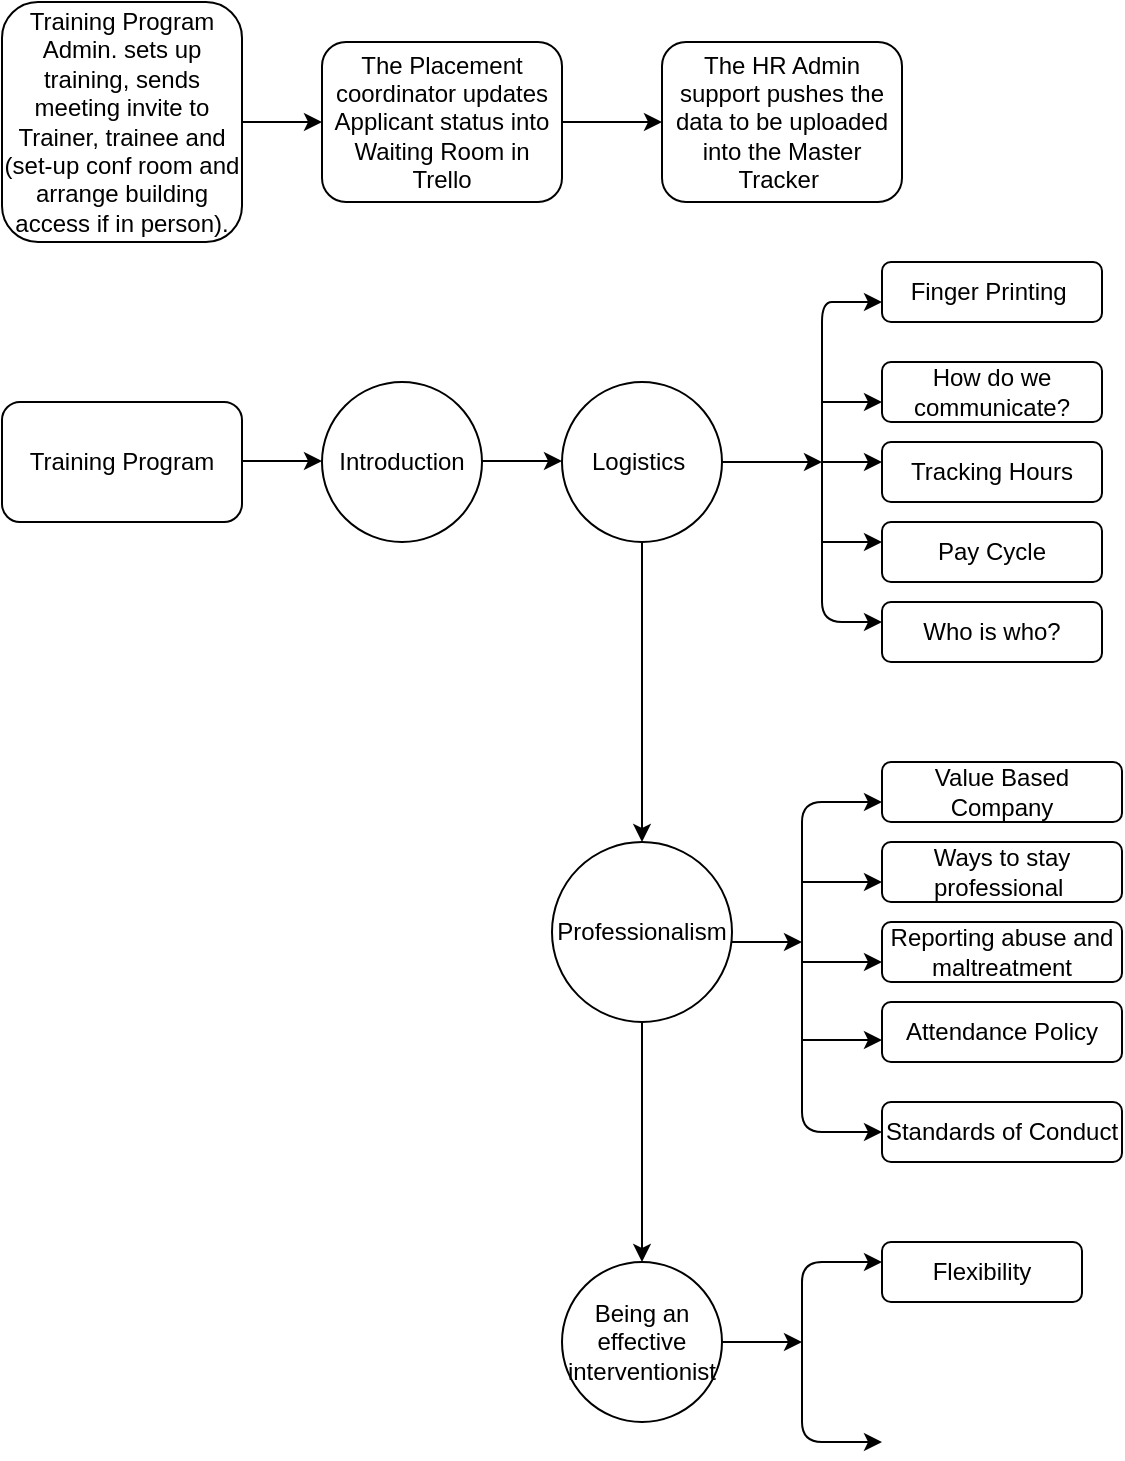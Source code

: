 <mxfile version="14.8.0" type="github">
  <diagram id="scpoPnvaWyOqKvB3ZE4O" name="Page-1">
    <mxGraphModel dx="1022" dy="468" grid="1" gridSize="10" guides="1" tooltips="1" connect="1" arrows="1" fold="1" page="1" pageScale="1" pageWidth="850" pageHeight="1100" math="0" shadow="0">
      <root>
        <mxCell id="0" />
        <mxCell id="1" parent="0" />
        <mxCell id="HFFMxbHn-NCCCKejfwAk-1" value="Training Program Admin. sets up training, sends meeting invite to Trainer, trainee and (set-up conf room and arrange building access if in person)." style="rounded=1;whiteSpace=wrap;html=1;" vertex="1" parent="1">
          <mxGeometry x="40" y="40" width="120" height="120" as="geometry" />
        </mxCell>
        <mxCell id="HFFMxbHn-NCCCKejfwAk-2" value="" style="endArrow=classic;html=1;" edge="1" parent="1">
          <mxGeometry width="50" height="50" relative="1" as="geometry">
            <mxPoint x="160" y="100" as="sourcePoint" />
            <mxPoint x="200" y="100" as="targetPoint" />
          </mxGeometry>
        </mxCell>
        <mxCell id="HFFMxbHn-NCCCKejfwAk-3" value="The Placement coordinator updates Applicant status into Waiting Room in Trello" style="rounded=1;whiteSpace=wrap;html=1;" vertex="1" parent="1">
          <mxGeometry x="200" y="60" width="120" height="80" as="geometry" />
        </mxCell>
        <mxCell id="HFFMxbHn-NCCCKejfwAk-4" value="" style="endArrow=classic;html=1;exitX=1;exitY=0.5;exitDx=0;exitDy=0;" edge="1" parent="1" source="HFFMxbHn-NCCCKejfwAk-3">
          <mxGeometry width="50" height="50" relative="1" as="geometry">
            <mxPoint x="400" y="170" as="sourcePoint" />
            <mxPoint x="370" y="100" as="targetPoint" />
          </mxGeometry>
        </mxCell>
        <mxCell id="HFFMxbHn-NCCCKejfwAk-5" value="The HR Admin support pushes the data to be uploaded into the Master Tracker&amp;nbsp;" style="rounded=1;whiteSpace=wrap;html=1;" vertex="1" parent="1">
          <mxGeometry x="370" y="60" width="120" height="80" as="geometry" />
        </mxCell>
        <mxCell id="HFFMxbHn-NCCCKejfwAk-6" value="Training Program" style="rounded=1;whiteSpace=wrap;html=1;" vertex="1" parent="1">
          <mxGeometry x="40" y="240" width="120" height="60" as="geometry" />
        </mxCell>
        <mxCell id="HFFMxbHn-NCCCKejfwAk-7" value="" style="endArrow=classic;html=1;" edge="1" parent="1">
          <mxGeometry width="50" height="50" relative="1" as="geometry">
            <mxPoint x="160" y="269.5" as="sourcePoint" />
            <mxPoint x="200" y="269.5" as="targetPoint" />
          </mxGeometry>
        </mxCell>
        <mxCell id="HFFMxbHn-NCCCKejfwAk-8" value="Introduction" style="ellipse;whiteSpace=wrap;html=1;aspect=fixed;" vertex="1" parent="1">
          <mxGeometry x="200" y="230" width="80" height="80" as="geometry" />
        </mxCell>
        <mxCell id="HFFMxbHn-NCCCKejfwAk-9" value="" style="endArrow=classic;html=1;" edge="1" parent="1">
          <mxGeometry width="50" height="50" relative="1" as="geometry">
            <mxPoint x="280" y="269.5" as="sourcePoint" />
            <mxPoint x="320" y="269.5" as="targetPoint" />
          </mxGeometry>
        </mxCell>
        <mxCell id="HFFMxbHn-NCCCKejfwAk-10" value="Logistics&amp;nbsp;" style="ellipse;whiteSpace=wrap;html=1;aspect=fixed;" vertex="1" parent="1">
          <mxGeometry x="320" y="230" width="80" height="80" as="geometry" />
        </mxCell>
        <mxCell id="HFFMxbHn-NCCCKejfwAk-11" value="" style="endArrow=classic;html=1;" edge="1" parent="1">
          <mxGeometry width="50" height="50" relative="1" as="geometry">
            <mxPoint x="400" y="270" as="sourcePoint" />
            <mxPoint x="450" y="270" as="targetPoint" />
          </mxGeometry>
        </mxCell>
        <mxCell id="HFFMxbHn-NCCCKejfwAk-12" value="" style="endArrow=classic;html=1;" edge="1" parent="1">
          <mxGeometry width="50" height="50" relative="1" as="geometry">
            <mxPoint x="450" y="280" as="sourcePoint" />
            <mxPoint x="480" y="190" as="targetPoint" />
            <Array as="points">
              <mxPoint x="450" y="190" />
              <mxPoint x="460" y="190" />
            </Array>
          </mxGeometry>
        </mxCell>
        <mxCell id="HFFMxbHn-NCCCKejfwAk-13" value="" style="endArrow=classic;html=1;" edge="1" parent="1">
          <mxGeometry width="50" height="50" relative="1" as="geometry">
            <mxPoint x="450" y="270" as="sourcePoint" />
            <mxPoint x="480" y="350" as="targetPoint" />
            <Array as="points">
              <mxPoint x="450" y="350" />
            </Array>
          </mxGeometry>
        </mxCell>
        <mxCell id="HFFMxbHn-NCCCKejfwAk-14" value="Finger Printing&amp;nbsp;" style="rounded=1;whiteSpace=wrap;html=1;" vertex="1" parent="1">
          <mxGeometry x="480" y="170" width="110" height="30" as="geometry" />
        </mxCell>
        <mxCell id="HFFMxbHn-NCCCKejfwAk-15" value="" style="endArrow=classic;html=1;" edge="1" parent="1">
          <mxGeometry width="50" height="50" relative="1" as="geometry">
            <mxPoint x="450" y="240" as="sourcePoint" />
            <mxPoint x="480" y="240" as="targetPoint" />
          </mxGeometry>
        </mxCell>
        <mxCell id="HFFMxbHn-NCCCKejfwAk-16" value="How do we communicate?" style="rounded=1;whiteSpace=wrap;html=1;" vertex="1" parent="1">
          <mxGeometry x="480" y="220" width="110" height="30" as="geometry" />
        </mxCell>
        <mxCell id="HFFMxbHn-NCCCKejfwAk-17" value="" style="endArrow=classic;html=1;" edge="1" parent="1">
          <mxGeometry width="50" height="50" relative="1" as="geometry">
            <mxPoint x="450" y="310" as="sourcePoint" />
            <mxPoint x="480" y="310" as="targetPoint" />
            <Array as="points">
              <mxPoint x="460" y="310" />
            </Array>
          </mxGeometry>
        </mxCell>
        <mxCell id="HFFMxbHn-NCCCKejfwAk-18" value="Tracking Hours" style="rounded=1;whiteSpace=wrap;html=1;" vertex="1" parent="1">
          <mxGeometry x="480" y="260" width="110" height="30" as="geometry" />
        </mxCell>
        <mxCell id="HFFMxbHn-NCCCKejfwAk-21" value="" style="endArrow=classic;html=1;" edge="1" parent="1">
          <mxGeometry width="50" height="50" relative="1" as="geometry">
            <mxPoint x="450" y="270" as="sourcePoint" />
            <mxPoint x="480" y="270" as="targetPoint" />
          </mxGeometry>
        </mxCell>
        <mxCell id="HFFMxbHn-NCCCKejfwAk-23" value="Pay Cycle" style="rounded=1;whiteSpace=wrap;html=1;" vertex="1" parent="1">
          <mxGeometry x="480" y="300" width="110" height="30" as="geometry" />
        </mxCell>
        <mxCell id="HFFMxbHn-NCCCKejfwAk-24" value="Who is who?" style="rounded=1;whiteSpace=wrap;html=1;" vertex="1" parent="1">
          <mxGeometry x="480" y="340" width="110" height="30" as="geometry" />
        </mxCell>
        <mxCell id="HFFMxbHn-NCCCKejfwAk-25" value="Professionalism" style="ellipse;whiteSpace=wrap;html=1;aspect=fixed;" vertex="1" parent="1">
          <mxGeometry x="315" y="460" width="90" height="90" as="geometry" />
        </mxCell>
        <mxCell id="HFFMxbHn-NCCCKejfwAk-27" value="" style="endArrow=classic;html=1;exitX=0.5;exitY=1;exitDx=0;exitDy=0;entryX=0.5;entryY=0;entryDx=0;entryDy=0;" edge="1" parent="1" source="HFFMxbHn-NCCCKejfwAk-10" target="HFFMxbHn-NCCCKejfwAk-25">
          <mxGeometry width="50" height="50" relative="1" as="geometry">
            <mxPoint x="400" y="430" as="sourcePoint" />
            <mxPoint x="360" y="400" as="targetPoint" />
          </mxGeometry>
        </mxCell>
        <mxCell id="HFFMxbHn-NCCCKejfwAk-28" value="" style="endArrow=classic;html=1;" edge="1" parent="1">
          <mxGeometry width="50" height="50" relative="1" as="geometry">
            <mxPoint x="440" y="510" as="sourcePoint" />
            <mxPoint x="480" y="440" as="targetPoint" />
            <Array as="points">
              <mxPoint x="440" y="440" />
            </Array>
          </mxGeometry>
        </mxCell>
        <mxCell id="HFFMxbHn-NCCCKejfwAk-29" value="" style="endArrow=classic;html=1;" edge="1" parent="1">
          <mxGeometry width="50" height="50" relative="1" as="geometry">
            <mxPoint x="405" y="510" as="sourcePoint" />
            <mxPoint x="440" y="510" as="targetPoint" />
          </mxGeometry>
        </mxCell>
        <mxCell id="HFFMxbHn-NCCCKejfwAk-31" value="" style="endArrow=classic;html=1;entryX=0;entryY=0.5;entryDx=0;entryDy=0;" edge="1" parent="1" target="HFFMxbHn-NCCCKejfwAk-37">
          <mxGeometry width="50" height="50" relative="1" as="geometry">
            <mxPoint x="440" y="510" as="sourcePoint" />
            <mxPoint x="480" y="640" as="targetPoint" />
            <Array as="points">
              <mxPoint x="440" y="605" />
            </Array>
          </mxGeometry>
        </mxCell>
        <mxCell id="HFFMxbHn-NCCCKejfwAk-32" value="" style="endArrow=classic;html=1;" edge="1" parent="1">
          <mxGeometry width="50" height="50" relative="1" as="geometry">
            <mxPoint x="440" y="559" as="sourcePoint" />
            <mxPoint x="480" y="559" as="targetPoint" />
          </mxGeometry>
        </mxCell>
        <mxCell id="HFFMxbHn-NCCCKejfwAk-33" value="" style="endArrow=classic;html=1;" edge="1" parent="1">
          <mxGeometry width="50" height="50" relative="1" as="geometry">
            <mxPoint x="440" y="480" as="sourcePoint" />
            <mxPoint x="480" y="480" as="targetPoint" />
          </mxGeometry>
        </mxCell>
        <mxCell id="HFFMxbHn-NCCCKejfwAk-34" value="Value Based Company" style="rounded=1;whiteSpace=wrap;html=1;" vertex="1" parent="1">
          <mxGeometry x="480" y="420" width="120" height="30" as="geometry" />
        </mxCell>
        <mxCell id="HFFMxbHn-NCCCKejfwAk-35" value="Ways to stay professional&amp;nbsp;" style="rounded=1;whiteSpace=wrap;html=1;" vertex="1" parent="1">
          <mxGeometry x="480" y="460" width="120" height="30" as="geometry" />
        </mxCell>
        <mxCell id="HFFMxbHn-NCCCKejfwAk-36" value="Attendance Policy" style="rounded=1;whiteSpace=wrap;html=1;" vertex="1" parent="1">
          <mxGeometry x="480" y="540" width="120" height="30" as="geometry" />
        </mxCell>
        <mxCell id="HFFMxbHn-NCCCKejfwAk-37" value="Standards of Conduct" style="rounded=1;whiteSpace=wrap;html=1;" vertex="1" parent="1">
          <mxGeometry x="480" y="590" width="120" height="30" as="geometry" />
        </mxCell>
        <mxCell id="HFFMxbHn-NCCCKejfwAk-41" value="" style="endArrow=classic;html=1;" edge="1" parent="1">
          <mxGeometry width="50" height="50" relative="1" as="geometry">
            <mxPoint x="440" y="520" as="sourcePoint" />
            <mxPoint x="480" y="520" as="targetPoint" />
          </mxGeometry>
        </mxCell>
        <mxCell id="HFFMxbHn-NCCCKejfwAk-43" value="Reporting abuse and maltreatment" style="rounded=1;whiteSpace=wrap;html=1;" vertex="1" parent="1">
          <mxGeometry x="480" y="500" width="120" height="30" as="geometry" />
        </mxCell>
        <mxCell id="HFFMxbHn-NCCCKejfwAk-44" value="" style="endArrow=classic;html=1;exitX=0.5;exitY=1;exitDx=0;exitDy=0;" edge="1" parent="1" source="HFFMxbHn-NCCCKejfwAk-25" target="HFFMxbHn-NCCCKejfwAk-45">
          <mxGeometry width="50" height="50" relative="1" as="geometry">
            <mxPoint x="400" y="730" as="sourcePoint" />
            <mxPoint x="360" y="680" as="targetPoint" />
          </mxGeometry>
        </mxCell>
        <mxCell id="HFFMxbHn-NCCCKejfwAk-45" value="Being an effective interventionist" style="ellipse;whiteSpace=wrap;html=1;aspect=fixed;" vertex="1" parent="1">
          <mxGeometry x="320" y="670" width="80" height="80" as="geometry" />
        </mxCell>
        <mxCell id="HFFMxbHn-NCCCKejfwAk-46" value="" style="endArrow=classic;html=1;exitX=1;exitY=0.5;exitDx=0;exitDy=0;" edge="1" parent="1" source="HFFMxbHn-NCCCKejfwAk-45">
          <mxGeometry width="50" height="50" relative="1" as="geometry">
            <mxPoint x="400" y="710" as="sourcePoint" />
            <mxPoint x="440" y="710" as="targetPoint" />
          </mxGeometry>
        </mxCell>
        <mxCell id="HFFMxbHn-NCCCKejfwAk-47" value="" style="endArrow=classic;html=1;" edge="1" parent="1">
          <mxGeometry width="50" height="50" relative="1" as="geometry">
            <mxPoint x="440" y="710" as="sourcePoint" />
            <mxPoint x="480" y="670" as="targetPoint" />
            <Array as="points">
              <mxPoint x="440" y="670" />
            </Array>
          </mxGeometry>
        </mxCell>
        <mxCell id="HFFMxbHn-NCCCKejfwAk-48" value="" style="endArrow=classic;html=1;" edge="1" parent="1">
          <mxGeometry width="50" height="50" relative="1" as="geometry">
            <mxPoint x="440" y="700" as="sourcePoint" />
            <mxPoint x="480" y="760" as="targetPoint" />
            <Array as="points">
              <mxPoint x="440" y="760" />
            </Array>
          </mxGeometry>
        </mxCell>
        <mxCell id="HFFMxbHn-NCCCKejfwAk-49" value="Flexibility" style="rounded=1;whiteSpace=wrap;html=1;" vertex="1" parent="1">
          <mxGeometry x="480" y="660" width="100" height="30" as="geometry" />
        </mxCell>
      </root>
    </mxGraphModel>
  </diagram>
</mxfile>
